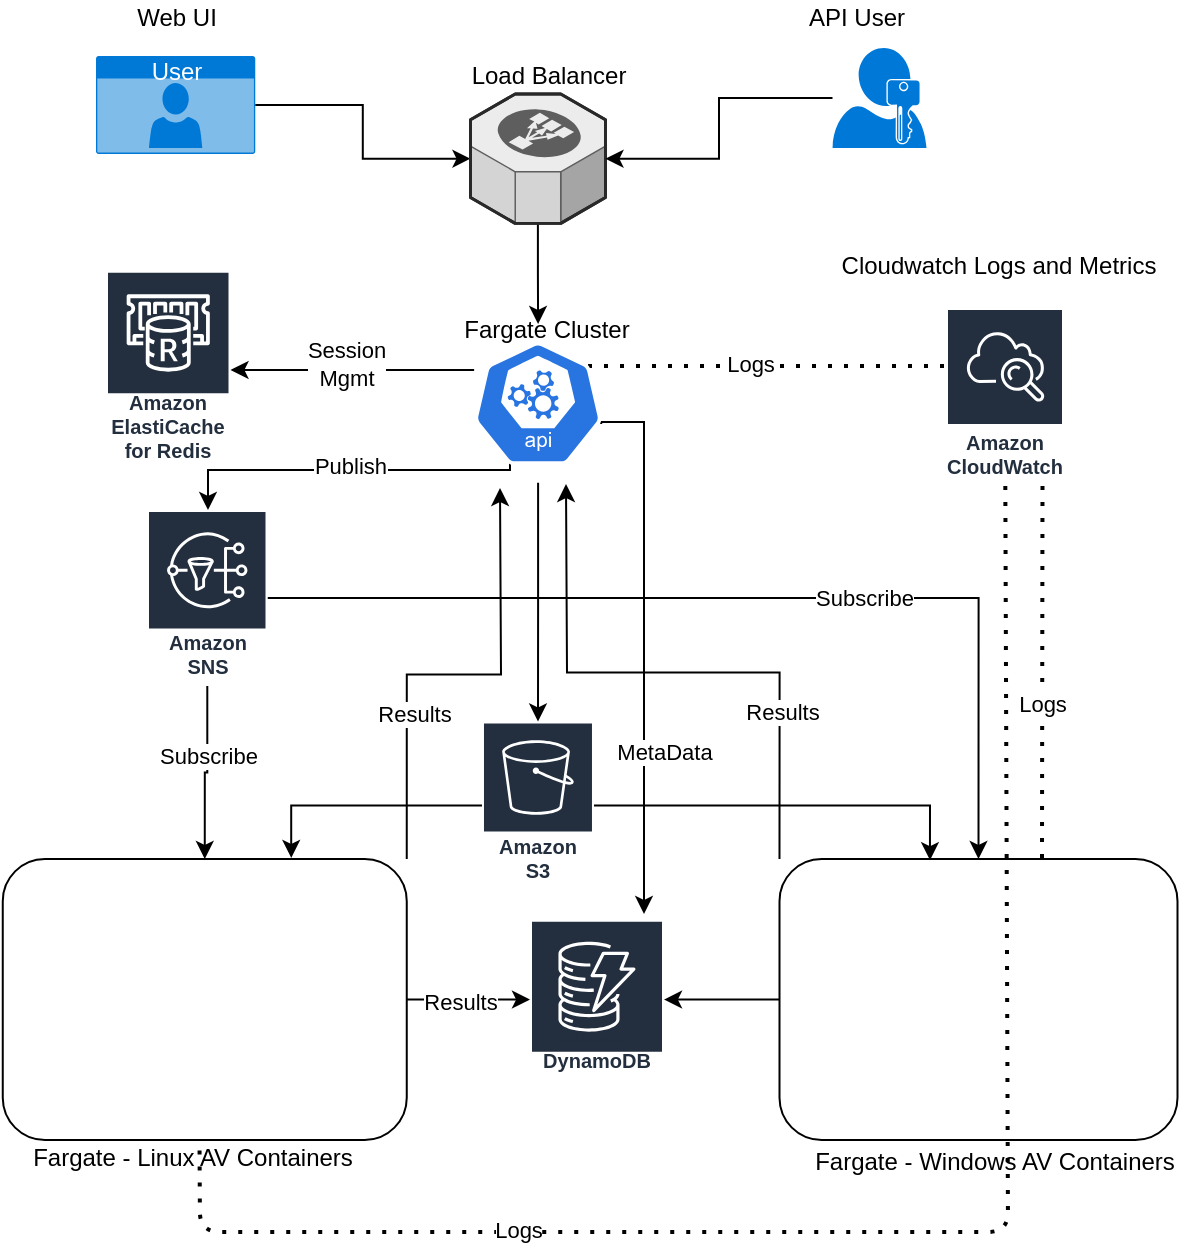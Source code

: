 <mxfile version="13.6.3" type="github">
  <diagram id="TMcSaBcEtLEompuHRcwE" name="Page-1">
    <mxGraphModel dx="1186" dy="796" grid="0" gridSize="10" guides="1" tooltips="1" connect="1" arrows="1" fold="1" page="1" pageScale="1" pageWidth="850" pageHeight="1100" background="#FFFFFF" math="0" shadow="0">
      <root>
        <mxCell id="0" />
        <mxCell id="1" parent="0" />
        <mxCell id="FlTbFpx93Kr1bxc1OKn0-32" style="edgeStyle=orthogonalEdgeStyle;rounded=0;orthogonalLoop=1;jettySize=auto;html=1;exitX=0;exitY=0.5;exitDx=0;exitDy=0;" edge="1" parent="1" source="FlTbFpx93Kr1bxc1OKn0-29" target="FlTbFpx93Kr1bxc1OKn0-8">
          <mxGeometry relative="1" as="geometry" />
        </mxCell>
        <mxCell id="FlTbFpx93Kr1bxc1OKn0-35" style="edgeStyle=orthogonalEdgeStyle;rounded=0;orthogonalLoop=1;jettySize=auto;html=1;entryX=0.5;entryY=0;entryDx=0;entryDy=0;" edge="1" parent="1" source="FlTbFpx93Kr1bxc1OKn0-3" target="FlTbFpx93Kr1bxc1OKn0-29">
          <mxGeometry relative="1" as="geometry" />
        </mxCell>
        <mxCell id="FlTbFpx93Kr1bxc1OKn0-63" value="Subscribe" style="edgeLabel;html=1;align=center;verticalAlign=middle;resizable=0;points=[];" vertex="1" connectable="0" parent="FlTbFpx93Kr1bxc1OKn0-35">
          <mxGeometry x="-0.519" relative="1" as="geometry">
            <mxPoint x="181.25" as="offset" />
          </mxGeometry>
        </mxCell>
        <mxCell id="FlTbFpx93Kr1bxc1OKn0-95" style="edgeStyle=orthogonalEdgeStyle;rounded=0;orthogonalLoop=1;jettySize=auto;html=1;exitX=0;exitY=0;exitDx=0;exitDy=0;" edge="1" parent="1" source="FlTbFpx93Kr1bxc1OKn0-29">
          <mxGeometry relative="1" as="geometry">
            <mxPoint x="463" y="321" as="targetPoint" />
          </mxGeometry>
        </mxCell>
        <mxCell id="FlTbFpx93Kr1bxc1OKn0-97" value="Results" style="edgeLabel;html=1;align=center;verticalAlign=middle;resizable=0;points=[];" vertex="1" connectable="0" parent="FlTbFpx93Kr1bxc1OKn0-95">
          <mxGeometry x="-0.5" y="-1" relative="1" as="geometry">
            <mxPoint as="offset" />
          </mxGeometry>
        </mxCell>
        <mxCell id="FlTbFpx93Kr1bxc1OKn0-29" value="" style="rounded=1;whiteSpace=wrap;html=1;" vertex="1" parent="1">
          <mxGeometry x="569.75" y="508.5" width="199" height="140.5" as="geometry" />
        </mxCell>
        <mxCell id="FlTbFpx93Kr1bxc1OKn0-31" style="edgeStyle=orthogonalEdgeStyle;rounded=0;orthogonalLoop=1;jettySize=auto;html=1;exitX=1;exitY=0.5;exitDx=0;exitDy=0;" edge="1" parent="1" source="FlTbFpx93Kr1bxc1OKn0-28" target="FlTbFpx93Kr1bxc1OKn0-8">
          <mxGeometry relative="1" as="geometry" />
        </mxCell>
        <mxCell id="FlTbFpx93Kr1bxc1OKn0-89" value="Results" style="edgeLabel;html=1;align=center;verticalAlign=middle;resizable=0;points=[];" vertex="1" connectable="0" parent="FlTbFpx93Kr1bxc1OKn0-31">
          <mxGeometry x="0.091" relative="1" as="geometry">
            <mxPoint x="-7.38" y="1.2" as="offset" />
          </mxGeometry>
        </mxCell>
        <mxCell id="FlTbFpx93Kr1bxc1OKn0-34" style="edgeStyle=orthogonalEdgeStyle;rounded=0;orthogonalLoop=1;jettySize=auto;html=1;entryX=0.5;entryY=0;entryDx=0;entryDy=0;" edge="1" parent="1" source="FlTbFpx93Kr1bxc1OKn0-3" target="FlTbFpx93Kr1bxc1OKn0-28">
          <mxGeometry relative="1" as="geometry" />
        </mxCell>
        <mxCell id="FlTbFpx93Kr1bxc1OKn0-64" value="Subscribe" style="edgeLabel;html=1;align=center;verticalAlign=middle;resizable=0;points=[];" vertex="1" connectable="0" parent="FlTbFpx93Kr1bxc1OKn0-34">
          <mxGeometry x="-0.212" relative="1" as="geometry">
            <mxPoint as="offset" />
          </mxGeometry>
        </mxCell>
        <mxCell id="FlTbFpx93Kr1bxc1OKn0-94" style="edgeStyle=orthogonalEdgeStyle;rounded=0;orthogonalLoop=1;jettySize=auto;html=1;exitX=1;exitY=0;exitDx=0;exitDy=0;" edge="1" parent="1" source="FlTbFpx93Kr1bxc1OKn0-28">
          <mxGeometry relative="1" as="geometry">
            <mxPoint x="430" y="323" as="targetPoint" />
          </mxGeometry>
        </mxCell>
        <mxCell id="FlTbFpx93Kr1bxc1OKn0-96" value="Results" style="edgeLabel;html=1;align=center;verticalAlign=middle;resizable=0;points=[];" vertex="1" connectable="0" parent="FlTbFpx93Kr1bxc1OKn0-94">
          <mxGeometry x="-0.384" y="-3" relative="1" as="geometry">
            <mxPoint y="-1" as="offset" />
          </mxGeometry>
        </mxCell>
        <mxCell id="FlTbFpx93Kr1bxc1OKn0-28" value="" style="rounded=1;whiteSpace=wrap;html=1;" vertex="1" parent="1">
          <mxGeometry x="181.38" y="508.5" width="202" height="140.5" as="geometry" />
        </mxCell>
        <mxCell id="FlTbFpx93Kr1bxc1OKn0-3" value="Amazon SNS" style="outlineConnect=0;fontColor=#232F3E;gradientColor=none;strokeColor=#ffffff;fillColor=#232F3E;dashed=0;verticalLabelPosition=middle;verticalAlign=bottom;align=center;html=1;whiteSpace=wrap;fontSize=10;fontStyle=1;spacing=3;shape=mxgraph.aws4.productIcon;prIcon=mxgraph.aws4.sns;" vertex="1" parent="1">
          <mxGeometry x="253.5" y="334" width="60.25" height="88" as="geometry" />
        </mxCell>
        <mxCell id="FlTbFpx93Kr1bxc1OKn0-44" style="edgeStyle=orthogonalEdgeStyle;rounded=0;orthogonalLoop=1;jettySize=auto;html=1;entryX=0.714;entryY=-0.004;entryDx=0;entryDy=0;entryPerimeter=0;" edge="1" parent="1" source="FlTbFpx93Kr1bxc1OKn0-4" target="FlTbFpx93Kr1bxc1OKn0-28">
          <mxGeometry relative="1" as="geometry" />
        </mxCell>
        <mxCell id="FlTbFpx93Kr1bxc1OKn0-46" style="edgeStyle=orthogonalEdgeStyle;rounded=0;orthogonalLoop=1;jettySize=auto;html=1;entryX=0.378;entryY=0.004;entryDx=0;entryDy=0;entryPerimeter=0;" edge="1" parent="1" source="FlTbFpx93Kr1bxc1OKn0-4" target="FlTbFpx93Kr1bxc1OKn0-29">
          <mxGeometry relative="1" as="geometry" />
        </mxCell>
        <mxCell id="FlTbFpx93Kr1bxc1OKn0-4" value="Amazon S3" style="outlineConnect=0;fontColor=#232F3E;gradientColor=none;strokeColor=#ffffff;fillColor=#232F3E;dashed=0;verticalLabelPosition=middle;verticalAlign=bottom;align=center;html=1;whiteSpace=wrap;fontSize=10;fontStyle=1;spacing=3;shape=mxgraph.aws4.productIcon;prIcon=mxgraph.aws4.s3;" vertex="1" parent="1">
          <mxGeometry x="420.99" y="439.75" width="56" height="84" as="geometry" />
        </mxCell>
        <mxCell id="FlTbFpx93Kr1bxc1OKn0-83" style="edgeStyle=orthogonalEdgeStyle;rounded=0;orthogonalLoop=1;jettySize=auto;html=1;" edge="1" parent="1" source="FlTbFpx93Kr1bxc1OKn0-5" target="FlTbFpx93Kr1bxc1OKn0-4">
          <mxGeometry relative="1" as="geometry" />
        </mxCell>
        <mxCell id="FlTbFpx93Kr1bxc1OKn0-6" value="Amazon CloudWatch" style="outlineConnect=0;fontColor=#232F3E;gradientColor=none;strokeColor=#ffffff;fillColor=#232F3E;dashed=0;verticalLabelPosition=middle;verticalAlign=bottom;align=center;html=1;whiteSpace=wrap;fontSize=10;fontStyle=1;spacing=3;shape=mxgraph.aws4.productIcon;prIcon=mxgraph.aws4.cloudwatch;" vertex="1" parent="1">
          <mxGeometry x="653" y="233" width="59" height="89" as="geometry" />
        </mxCell>
        <mxCell id="FlTbFpx93Kr1bxc1OKn0-8" value="Amazon DynamoDB" style="outlineConnect=0;fontColor=#232F3E;gradientColor=none;strokeColor=#ffffff;fillColor=#232F3E;dashed=0;verticalLabelPosition=middle;verticalAlign=bottom;align=center;html=1;whiteSpace=wrap;fontSize=10;fontStyle=1;spacing=3;shape=mxgraph.aws4.productIcon;prIcon=mxgraph.aws4.dynamodb;" vertex="1" parent="1">
          <mxGeometry x="445" y="538.88" width="67" height="79.75" as="geometry" />
        </mxCell>
        <mxCell id="FlTbFpx93Kr1bxc1OKn0-9" value="Amazon ElastiCache for Redis" style="outlineConnect=0;fontColor=#232F3E;gradientColor=none;strokeColor=#ffffff;fillColor=#232F3E;dashed=0;verticalLabelPosition=middle;verticalAlign=bottom;align=center;html=1;whiteSpace=wrap;fontSize=10;fontStyle=1;spacing=3;shape=mxgraph.aws4.productIcon;prIcon=mxgraph.aws4.elasticache_for_redis;" vertex="1" parent="1">
          <mxGeometry x="233" y="214.37" width="62.25" height="100" as="geometry" />
        </mxCell>
        <mxCell id="FlTbFpx93Kr1bxc1OKn0-10" value="" style="shape=image;html=1;verticalAlign=top;verticalLabelPosition=bottom;labelBackgroundColor=#ffffff;imageAspect=0;aspect=fixed;image=https://cdn4.iconfinder.com/data/icons/social-network-round-gloss-shine/128/docker-icon_copy.png" vertex="1" parent="1">
          <mxGeometry x="588.75" y="518" width="62" height="62" as="geometry" />
        </mxCell>
        <mxCell id="FlTbFpx93Kr1bxc1OKn0-11" value="" style="shape=image;html=1;verticalAlign=top;verticalLabelPosition=bottom;labelBackgroundColor=#ffffff;imageAspect=0;aspect=fixed;image=https://cdn1.iconfinder.com/data/icons/social-media-2106/24/social_media_social_media_logo_docker-128.png" vertex="1" parent="1">
          <mxGeometry x="245.75" y="581" width="68" height="68" as="geometry" />
        </mxCell>
        <mxCell id="FlTbFpx93Kr1bxc1OKn0-70" style="edgeStyle=orthogonalEdgeStyle;rounded=0;orthogonalLoop=1;jettySize=auto;html=1;" edge="1" parent="1" source="FlTbFpx93Kr1bxc1OKn0-12" target="FlTbFpx93Kr1bxc1OKn0-14">
          <mxGeometry relative="1" as="geometry" />
        </mxCell>
        <mxCell id="FlTbFpx93Kr1bxc1OKn0-12" value="User" style="html=1;strokeColor=none;fillColor=#0079D6;labelPosition=center;verticalLabelPosition=middle;verticalAlign=top;align=center;fontSize=12;outlineConnect=0;spacingTop=-6;fontColor=#FFFFFF;shape=mxgraph.sitemap.user;" vertex="1" parent="1">
          <mxGeometry x="228" y="107" width="79.63" height="49" as="geometry" />
        </mxCell>
        <mxCell id="FlTbFpx93Kr1bxc1OKn0-38" style="edgeStyle=orthogonalEdgeStyle;rounded=0;orthogonalLoop=1;jettySize=auto;html=1;" edge="1" parent="1" source="FlTbFpx93Kr1bxc1OKn0-5" target="FlTbFpx93Kr1bxc1OKn0-9">
          <mxGeometry relative="1" as="geometry">
            <mxPoint x="314.75" y="153.345" as="targetPoint" />
            <mxPoint x="399" y="281" as="sourcePoint" />
            <Array as="points">
              <mxPoint x="400" y="264" />
              <mxPoint x="400" y="264" />
            </Array>
          </mxGeometry>
        </mxCell>
        <mxCell id="FlTbFpx93Kr1bxc1OKn0-79" value="Session&lt;br&gt;Mgmt" style="edgeLabel;html=1;align=center;verticalAlign=middle;resizable=0;points=[];" vertex="1" connectable="0" parent="FlTbFpx93Kr1bxc1OKn0-38">
          <mxGeometry x="0.05" y="-3" relative="1" as="geometry">
            <mxPoint as="offset" />
          </mxGeometry>
        </mxCell>
        <mxCell id="FlTbFpx93Kr1bxc1OKn0-74" value="" style="edgeStyle=orthogonalEdgeStyle;rounded=0;orthogonalLoop=1;jettySize=auto;html=1;" edge="1" parent="1" source="FlTbFpx93Kr1bxc1OKn0-14" target="FlTbFpx93Kr1bxc1OKn0-5">
          <mxGeometry relative="1" as="geometry" />
        </mxCell>
        <mxCell id="FlTbFpx93Kr1bxc1OKn0-14" value="" style="verticalLabelPosition=bottom;html=1;verticalAlign=top;strokeWidth=1;align=center;outlineConnect=0;dashed=0;outlineConnect=0;shape=mxgraph.aws3d.elasticLoadBalancing;fillColor=#ECECEC;strokeColor=#5E5E5E;aspect=fixed;" vertex="1" parent="1">
          <mxGeometry x="415.24" y="126" width="67.5" height="64.69" as="geometry" />
        </mxCell>
        <mxCell id="FlTbFpx93Kr1bxc1OKn0-24" value="" style="shape=image;html=1;verticalAlign=top;verticalLabelPosition=bottom;labelBackgroundColor=#ffffff;imageAspect=0;aspect=fixed;image=https://cdn4.iconfinder.com/data/icons/social-network-round-gloss-shine/128/docker-icon_copy.png" vertex="1" parent="1">
          <mxGeometry x="638.75" y="580" width="66" height="66" as="geometry" />
        </mxCell>
        <mxCell id="FlTbFpx93Kr1bxc1OKn0-25" value="" style="shape=image;html=1;verticalAlign=top;verticalLabelPosition=bottom;labelBackgroundColor=#ffffff;imageAspect=0;aspect=fixed;image=https://cdn4.iconfinder.com/data/icons/social-network-round-gloss-shine/128/docker-icon_copy.png" vertex="1" parent="1">
          <mxGeometry x="691.75" y="515" width="65" height="65" as="geometry" />
        </mxCell>
        <mxCell id="FlTbFpx93Kr1bxc1OKn0-26" value="" style="shape=image;html=1;verticalAlign=top;verticalLabelPosition=bottom;labelBackgroundColor=#ffffff;imageAspect=0;aspect=fixed;image=https://cdn1.iconfinder.com/data/icons/social-media-2106/24/social_media_social_media_logo_docker-128.png" vertex="1" parent="1">
          <mxGeometry x="203.75" y="518" width="68" height="68" as="geometry" />
        </mxCell>
        <mxCell id="FlTbFpx93Kr1bxc1OKn0-27" value="" style="shape=image;html=1;verticalAlign=top;verticalLabelPosition=bottom;labelBackgroundColor=#ffffff;imageAspect=0;aspect=fixed;image=https://cdn1.iconfinder.com/data/icons/social-media-2106/24/social_media_social_media_logo_docker-128.png" vertex="1" parent="1">
          <mxGeometry x="309.75" y="518" width="68" height="68" as="geometry" />
        </mxCell>
        <mxCell id="FlTbFpx93Kr1bxc1OKn0-52" value="" style="endArrow=none;dashed=1;html=1;dashPattern=1 3;strokeWidth=2;" edge="1" parent="1">
          <mxGeometry width="50" height="50" relative="1" as="geometry">
            <mxPoint x="701" y="508" as="sourcePoint" />
            <mxPoint x="701.25" y="322" as="targetPoint" />
          </mxGeometry>
        </mxCell>
        <mxCell id="FlTbFpx93Kr1bxc1OKn0-59" value="Logs" style="edgeLabel;html=1;align=center;verticalAlign=middle;resizable=0;points=[];" vertex="1" connectable="0" parent="FlTbFpx93Kr1bxc1OKn0-52">
          <mxGeometry x="-0.172" relative="1" as="geometry">
            <mxPoint as="offset" />
          </mxGeometry>
        </mxCell>
        <mxCell id="FlTbFpx93Kr1bxc1OKn0-53" value="" style="endArrow=none;dashed=1;html=1;dashPattern=1 3;strokeWidth=2;" edge="1" parent="1">
          <mxGeometry width="50" height="50" relative="1" as="geometry">
            <mxPoint x="652" y="262" as="sourcePoint" />
            <mxPoint x="444" y="262" as="targetPoint" />
          </mxGeometry>
        </mxCell>
        <mxCell id="FlTbFpx93Kr1bxc1OKn0-80" value="Logs" style="edgeLabel;html=1;align=center;verticalAlign=middle;resizable=0;points=[];" vertex="1" connectable="0" parent="FlTbFpx93Kr1bxc1OKn0-53">
          <mxGeometry x="-0.067" y="-1" relative="1" as="geometry">
            <mxPoint as="offset" />
          </mxGeometry>
        </mxCell>
        <mxCell id="FlTbFpx93Kr1bxc1OKn0-55" value="" style="endArrow=none;dashed=1;html=1;dashPattern=1 3;strokeWidth=2;entryX=0.5;entryY=1;entryDx=0;entryDy=0;" edge="1" parent="1" source="FlTbFpx93Kr1bxc1OKn0-6" target="FlTbFpx93Kr1bxc1OKn0-11">
          <mxGeometry width="50" height="50" relative="1" as="geometry">
            <mxPoint x="698" y="324" as="sourcePoint" />
            <mxPoint x="266" y="695" as="targetPoint" />
            <Array as="points">
              <mxPoint x="684" y="695" />
              <mxPoint x="280" y="695" />
            </Array>
          </mxGeometry>
        </mxCell>
        <mxCell id="FlTbFpx93Kr1bxc1OKn0-58" value="Logs" style="edgeLabel;html=1;align=center;verticalAlign=middle;resizable=0;points=[];" vertex="1" connectable="0" parent="FlTbFpx93Kr1bxc1OKn0-55">
          <mxGeometry x="0.502" y="-1" relative="1" as="geometry">
            <mxPoint as="offset" />
          </mxGeometry>
        </mxCell>
        <mxCell id="FlTbFpx93Kr1bxc1OKn0-56" value="Fargate - Windows AV Containers" style="text;html=1;align=center;verticalAlign=middle;resizable=0;points=[];autosize=1;" vertex="1" parent="1">
          <mxGeometry x="582" y="651" width="190" height="18" as="geometry" />
        </mxCell>
        <mxCell id="FlTbFpx93Kr1bxc1OKn0-57" value="Fargate - Linux AV Containers" style="text;html=1;align=center;verticalAlign=middle;resizable=0;points=[];autosize=1;" vertex="1" parent="1">
          <mxGeometry x="191" y="649" width="170" height="18" as="geometry" />
        </mxCell>
        <mxCell id="FlTbFpx93Kr1bxc1OKn0-67" value="Cloudwatch Logs and Metrics" style="text;html=1;align=center;verticalAlign=middle;resizable=0;points=[];autosize=1;" vertex="1" parent="1">
          <mxGeometry x="595" y="203" width="167" height="18" as="geometry" />
        </mxCell>
        <mxCell id="FlTbFpx93Kr1bxc1OKn0-68" value="Load Balancer" style="text;html=1;align=center;verticalAlign=middle;resizable=0;points=[];autosize=1;" vertex="1" parent="1">
          <mxGeometry x="410" y="108" width="87" height="18" as="geometry" />
        </mxCell>
        <mxCell id="FlTbFpx93Kr1bxc1OKn0-76" style="edgeStyle=orthogonalEdgeStyle;rounded=0;orthogonalLoop=1;jettySize=auto;html=1;" edge="1" parent="1" source="FlTbFpx93Kr1bxc1OKn0-75" target="FlTbFpx93Kr1bxc1OKn0-14">
          <mxGeometry relative="1" as="geometry" />
        </mxCell>
        <mxCell id="FlTbFpx93Kr1bxc1OKn0-75" value="" style="aspect=fixed;pointerEvents=1;shadow=0;dashed=0;html=1;strokeColor=none;labelPosition=center;verticalLabelPosition=bottom;verticalAlign=top;align=center;shape=mxgraph.mscae.enterprise.user_permissions;fillColor=#0078D7;" vertex="1" parent="1">
          <mxGeometry x="596.25" y="103" width="47" height="50" as="geometry" />
        </mxCell>
        <mxCell id="FlTbFpx93Kr1bxc1OKn0-77" value="API User" style="text;html=1;align=center;verticalAlign=middle;resizable=0;points=[];autosize=1;" vertex="1" parent="1">
          <mxGeometry x="579" y="79" width="58" height="18" as="geometry" />
        </mxCell>
        <mxCell id="FlTbFpx93Kr1bxc1OKn0-78" value="Web UI" style="text;html=1;align=center;verticalAlign=middle;resizable=0;points=[];autosize=1;" vertex="1" parent="1">
          <mxGeometry x="242.82" y="79" width="50" height="18" as="geometry" />
        </mxCell>
        <mxCell id="FlTbFpx93Kr1bxc1OKn0-86" style="edgeStyle=orthogonalEdgeStyle;rounded=0;orthogonalLoop=1;jettySize=auto;html=1;exitX=0.995;exitY=0.63;exitDx=0;exitDy=0;exitPerimeter=0;" edge="1" parent="1" source="FlTbFpx93Kr1bxc1OKn0-5">
          <mxGeometry relative="1" as="geometry">
            <mxPoint x="502" y="536" as="targetPoint" />
            <Array as="points">
              <mxPoint x="481" y="290" />
              <mxPoint x="502" y="290" />
              <mxPoint x="502" y="528" />
            </Array>
          </mxGeometry>
        </mxCell>
        <mxCell id="FlTbFpx93Kr1bxc1OKn0-98" value="MetaData" style="edgeLabel;html=1;align=center;verticalAlign=middle;resizable=0;points=[];" vertex="1" connectable="0" parent="FlTbFpx93Kr1bxc1OKn0-86">
          <mxGeometry x="0.396" y="2" relative="1" as="geometry">
            <mxPoint x="7.99" as="offset" />
          </mxGeometry>
        </mxCell>
        <mxCell id="FlTbFpx93Kr1bxc1OKn0-87" style="edgeStyle=orthogonalEdgeStyle;rounded=0;orthogonalLoop=1;jettySize=auto;html=1;" edge="1" parent="1" target="FlTbFpx93Kr1bxc1OKn0-3">
          <mxGeometry relative="1" as="geometry">
            <mxPoint x="435" y="308" as="sourcePoint" />
            <Array as="points">
              <mxPoint x="284" y="314" />
            </Array>
          </mxGeometry>
        </mxCell>
        <mxCell id="FlTbFpx93Kr1bxc1OKn0-88" value="Publish" style="edgeLabel;html=1;align=center;verticalAlign=middle;resizable=0;points=[];" vertex="1" connectable="0" parent="FlTbFpx93Kr1bxc1OKn0-87">
          <mxGeometry x="-0.028" y="-2" relative="1" as="geometry">
            <mxPoint as="offset" />
          </mxGeometry>
        </mxCell>
        <mxCell id="FlTbFpx93Kr1bxc1OKn0-5" value="" style="html=1;dashed=0;whitespace=wrap;fillColor=#2875E2;strokeColor=#ffffff;points=[[0.005,0.63,0],[0.1,0.2,0],[0.9,0.2,0],[0.5,0,0],[0.995,0.63,0],[0.72,0.99,0],[0.5,1,0],[0.28,0.99,0]];shape=mxgraph.kubernetes.icon;prIcon=api" vertex="1" parent="1">
          <mxGeometry x="417.06" y="241" width="63.87" height="79.38" as="geometry" />
        </mxCell>
        <mxCell id="FlTbFpx93Kr1bxc1OKn0-90" value="Fargate Cluster" style="text;html=1;align=center;verticalAlign=middle;resizable=0;points=[];autosize=1;" vertex="1" parent="1">
          <mxGeometry x="406.99" y="235" width="93" height="18" as="geometry" />
        </mxCell>
      </root>
    </mxGraphModel>
  </diagram>
</mxfile>

